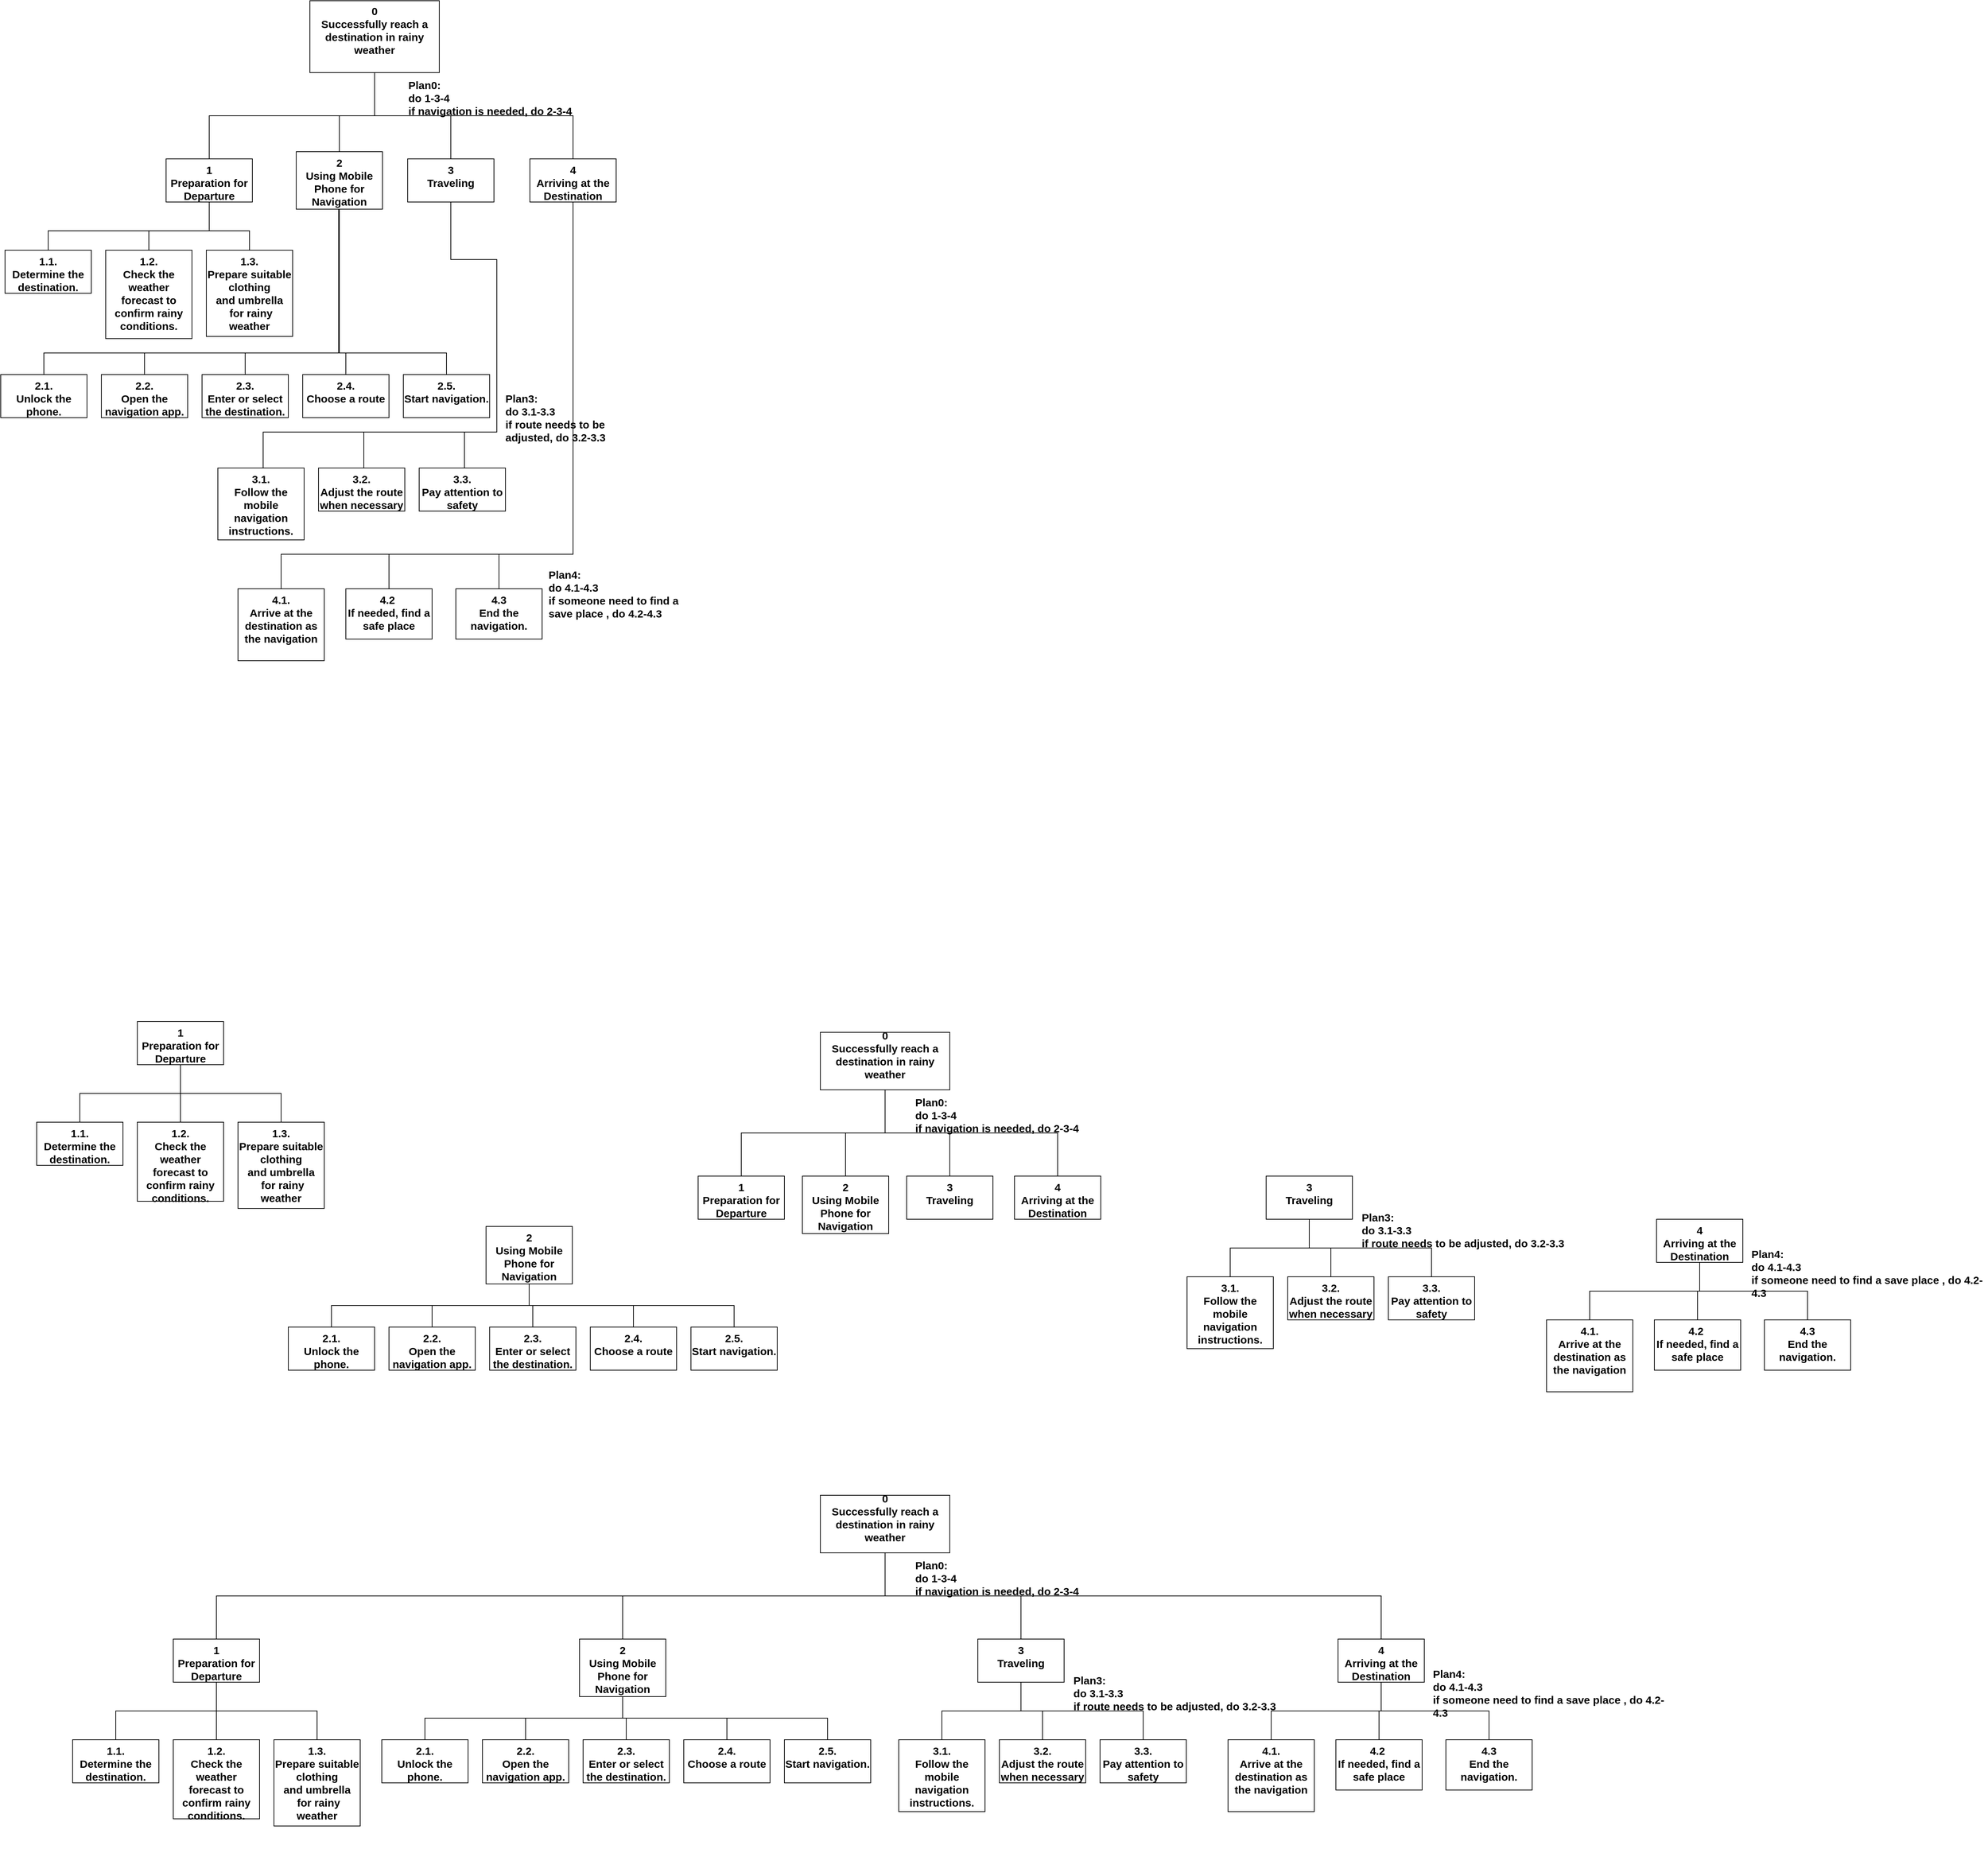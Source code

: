 <mxfile version="22.1.17" type="github">
  <diagram id="C5RBs43oDa-KdzZeNtuy" name="Page-1">
    <mxGraphModel dx="2455" dy="985" grid="1" gridSize="10" guides="1" tooltips="1" connect="1" arrows="1" fold="1" page="1" pageScale="1" pageWidth="827" pageHeight="1169" math="0" shadow="0">
      <root>
        <mxCell id="WIyWlLk6GJQsqaUBKTNV-0" />
        <mxCell id="WIyWlLk6GJQsqaUBKTNV-1" parent="WIyWlLk6GJQsqaUBKTNV-0" />
        <mxCell id="RfYJl-rMJnOgF-dAcOaY-6" value="" style="edgeStyle=orthogonalEdgeStyle;rounded=0;orthogonalLoop=1;jettySize=auto;html=1;exitX=0.5;exitY=1;exitDx=0;exitDy=0;fontStyle=1;fontSize=15;endArrow=none;endFill=0;" parent="WIyWlLk6GJQsqaUBKTNV-1" source="RfYJl-rMJnOgF-dAcOaY-0" target="RfYJl-rMJnOgF-dAcOaY-5" edge="1">
          <mxGeometry relative="1" as="geometry">
            <Array as="points">
              <mxPoint x="210" y="200" />
              <mxPoint x="-20" y="200" />
            </Array>
          </mxGeometry>
        </mxCell>
        <mxCell id="KLdAkyvUoTY3cFbSd5bO-1" style="edgeStyle=orthogonalEdgeStyle;rounded=0;orthogonalLoop=1;jettySize=auto;html=1;exitX=0.5;exitY=1;exitDx=0;exitDy=0;entryX=0.5;entryY=0;entryDx=0;entryDy=0;endArrow=none;endFill=0;fontSize=15;fontStyle=1" edge="1" parent="WIyWlLk6GJQsqaUBKTNV-1" source="RfYJl-rMJnOgF-dAcOaY-0" target="RfYJl-rMJnOgF-dAcOaY-9">
          <mxGeometry relative="1" as="geometry" />
        </mxCell>
        <mxCell id="RfYJl-rMJnOgF-dAcOaY-0" value="0&lt;br style=&quot;font-size: 15px;&quot;&gt;&lt;div style=&quot;font-size: 15px;&quot;&gt;Successfully reach a destination in rainy weather&lt;/div&gt;&lt;div style=&quot;font-size: 15px;&quot;&gt;&lt;br style=&quot;font-size: 15px;&quot;&gt;&lt;/div&gt;" style="rounded=0;whiteSpace=wrap;html=1;fontStyle=1;fontSize=15;" parent="WIyWlLk6GJQsqaUBKTNV-1" vertex="1">
          <mxGeometry x="120" y="40" width="180" height="100" as="geometry" />
        </mxCell>
        <mxCell id="KLdAkyvUoTY3cFbSd5bO-11" style="edgeStyle=orthogonalEdgeStyle;rounded=0;orthogonalLoop=1;jettySize=auto;html=1;entryX=0.5;entryY=0;entryDx=0;entryDy=0;endArrow=none;endFill=0;fontSize=15;fontStyle=1" edge="1" parent="WIyWlLk6GJQsqaUBKTNV-1" source="RfYJl-rMJnOgF-dAcOaY-5" target="RfYJl-rMJnOgF-dAcOaY-16">
          <mxGeometry relative="1" as="geometry">
            <Array as="points">
              <mxPoint x="-20" y="360" />
              <mxPoint x="-244" y="360" />
            </Array>
          </mxGeometry>
        </mxCell>
        <mxCell id="KLdAkyvUoTY3cFbSd5bO-12" style="edgeStyle=orthogonalEdgeStyle;rounded=0;orthogonalLoop=1;jettySize=auto;html=1;entryX=0.5;entryY=0;entryDx=0;entryDy=0;endArrow=none;endFill=0;fontSize=15;fontStyle=1" edge="1" parent="WIyWlLk6GJQsqaUBKTNV-1" source="RfYJl-rMJnOgF-dAcOaY-5" target="RfYJl-rMJnOgF-dAcOaY-15">
          <mxGeometry relative="1" as="geometry">
            <Array as="points">
              <mxPoint x="-20" y="360" />
              <mxPoint x="-104" y="360" />
            </Array>
          </mxGeometry>
        </mxCell>
        <mxCell id="KLdAkyvUoTY3cFbSd5bO-13" style="edgeStyle=orthogonalEdgeStyle;rounded=0;orthogonalLoop=1;jettySize=auto;html=1;entryX=0.5;entryY=0;entryDx=0;entryDy=0;endArrow=none;endFill=0;fontSize=15;fontStyle=1" edge="1" parent="WIyWlLk6GJQsqaUBKTNV-1" source="RfYJl-rMJnOgF-dAcOaY-5" target="RfYJl-rMJnOgF-dAcOaY-13">
          <mxGeometry relative="1" as="geometry">
            <Array as="points">
              <mxPoint x="-20" y="360" />
              <mxPoint x="36" y="360" />
            </Array>
          </mxGeometry>
        </mxCell>
        <mxCell id="RfYJl-rMJnOgF-dAcOaY-5" value="1&lt;br style=&quot;font-size: 15px;&quot;&gt;&lt;div style=&quot;font-size: 15px;&quot;&gt;Preparation for Departure&lt;/div&gt;&lt;div style=&quot;font-size: 15px;&quot;&gt;&lt;br style=&quot;font-size: 15px;&quot;&gt;&lt;/div&gt;" style="whiteSpace=wrap;html=1;rounded=0;horizontal=1;verticalAlign=top;fontStyle=1;fontSize=15;" parent="WIyWlLk6GJQsqaUBKTNV-1" vertex="1">
          <mxGeometry x="-80" y="260" width="120" height="60" as="geometry" />
        </mxCell>
        <mxCell id="KLdAkyvUoTY3cFbSd5bO-2" style="edgeStyle=orthogonalEdgeStyle;rounded=0;orthogonalLoop=1;jettySize=auto;html=1;entryX=0.5;entryY=0;entryDx=0;entryDy=0;endArrow=none;endFill=0;fontSize=15;fontStyle=1" edge="1" parent="WIyWlLk6GJQsqaUBKTNV-1" source="RfYJl-rMJnOgF-dAcOaY-7" target="RfYJl-rMJnOgF-dAcOaY-25">
          <mxGeometry relative="1" as="geometry">
            <Array as="points">
              <mxPoint x="160" y="530" />
              <mxPoint x="-250" y="530" />
            </Array>
          </mxGeometry>
        </mxCell>
        <mxCell id="KLdAkyvUoTY3cFbSd5bO-3" style="edgeStyle=orthogonalEdgeStyle;rounded=0;orthogonalLoop=1;jettySize=auto;html=1;entryX=0.5;entryY=0;entryDx=0;entryDy=0;endArrow=none;endFill=0;fontSize=15;fontStyle=1" edge="1" parent="WIyWlLk6GJQsqaUBKTNV-1" source="RfYJl-rMJnOgF-dAcOaY-7" target="RfYJl-rMJnOgF-dAcOaY-28">
          <mxGeometry relative="1" as="geometry">
            <Array as="points">
              <mxPoint x="161" y="530" />
              <mxPoint x="-110" y="530" />
            </Array>
          </mxGeometry>
        </mxCell>
        <mxCell id="KLdAkyvUoTY3cFbSd5bO-4" style="edgeStyle=orthogonalEdgeStyle;rounded=0;orthogonalLoop=1;jettySize=auto;html=1;entryX=0.5;entryY=0;entryDx=0;entryDy=0;endArrow=none;endFill=0;fontSize=15;fontStyle=1" edge="1" parent="WIyWlLk6GJQsqaUBKTNV-1" source="RfYJl-rMJnOgF-dAcOaY-7" target="RfYJl-rMJnOgF-dAcOaY-30">
          <mxGeometry relative="1" as="geometry">
            <Array as="points">
              <mxPoint x="161" y="445" />
              <mxPoint x="160" y="445" />
              <mxPoint x="160" y="530" />
              <mxPoint x="30" y="530" />
            </Array>
          </mxGeometry>
        </mxCell>
        <mxCell id="KLdAkyvUoTY3cFbSd5bO-5" style="edgeStyle=orthogonalEdgeStyle;rounded=0;orthogonalLoop=1;jettySize=auto;html=1;entryX=0.5;entryY=0;entryDx=0;entryDy=0;endArrow=none;endFill=0;fontSize=15;fontStyle=1" edge="1" parent="WIyWlLk6GJQsqaUBKTNV-1" source="RfYJl-rMJnOgF-dAcOaY-7" target="RfYJl-rMJnOgF-dAcOaY-31">
          <mxGeometry relative="1" as="geometry">
            <Array as="points">
              <mxPoint x="161" y="445" />
              <mxPoint x="160" y="445" />
              <mxPoint x="160" y="530" />
              <mxPoint x="170" y="530" />
            </Array>
          </mxGeometry>
        </mxCell>
        <mxCell id="KLdAkyvUoTY3cFbSd5bO-6" style="edgeStyle=orthogonalEdgeStyle;rounded=0;orthogonalLoop=1;jettySize=auto;html=1;entryX=0.5;entryY=0;entryDx=0;entryDy=0;endArrow=none;endFill=0;fontSize=15;fontStyle=1" edge="1" parent="WIyWlLk6GJQsqaUBKTNV-1" source="RfYJl-rMJnOgF-dAcOaY-7" target="RfYJl-rMJnOgF-dAcOaY-32">
          <mxGeometry relative="1" as="geometry">
            <Array as="points">
              <mxPoint x="161" y="530" />
              <mxPoint x="310" y="530" />
            </Array>
          </mxGeometry>
        </mxCell>
        <mxCell id="RfYJl-rMJnOgF-dAcOaY-7" value="2&lt;br style=&quot;font-size: 15px;&quot;&gt;&lt;div style=&quot;font-size: 15px;&quot;&gt;Using Mobile Phone for Navigation&lt;/div&gt;&lt;div style=&quot;font-size: 15px;&quot;&gt;&lt;br style=&quot;font-size: 15px;&quot;&gt;&lt;/div&gt;" style="whiteSpace=wrap;html=1;rounded=0;horizontal=1;verticalAlign=top;fontStyle=1;fontSize=15;" parent="WIyWlLk6GJQsqaUBKTNV-1" vertex="1">
          <mxGeometry x="101" y="250" width="120" height="80" as="geometry" />
        </mxCell>
        <mxCell id="KLdAkyvUoTY3cFbSd5bO-7" style="edgeStyle=orthogonalEdgeStyle;rounded=0;orthogonalLoop=1;jettySize=auto;html=1;endArrow=none;endFill=0;fontSize=15;fontStyle=1" edge="1" parent="WIyWlLk6GJQsqaUBKTNV-1" source="RfYJl-rMJnOgF-dAcOaY-8" target="RfYJl-rMJnOgF-dAcOaY-37">
          <mxGeometry relative="1" as="geometry">
            <Array as="points">
              <mxPoint x="316" y="400" />
              <mxPoint x="380" y="400" />
              <mxPoint x="380" y="640" />
              <mxPoint x="55" y="640" />
            </Array>
          </mxGeometry>
        </mxCell>
        <mxCell id="KLdAkyvUoTY3cFbSd5bO-8" style="edgeStyle=orthogonalEdgeStyle;rounded=0;orthogonalLoop=1;jettySize=auto;html=1;entryX=0.5;entryY=0;entryDx=0;entryDy=0;endArrow=none;endFill=0;fontSize=15;fontStyle=1" edge="1" parent="WIyWlLk6GJQsqaUBKTNV-1" source="RfYJl-rMJnOgF-dAcOaY-8" target="RfYJl-rMJnOgF-dAcOaY-39">
          <mxGeometry relative="1" as="geometry">
            <Array as="points">
              <mxPoint x="316" y="400" />
              <mxPoint x="380" y="400" />
              <mxPoint x="380" y="640" />
              <mxPoint x="195" y="640" />
            </Array>
          </mxGeometry>
        </mxCell>
        <mxCell id="KLdAkyvUoTY3cFbSd5bO-9" style="edgeStyle=orthogonalEdgeStyle;rounded=0;orthogonalLoop=1;jettySize=auto;html=1;entryX=0.5;entryY=0;entryDx=0;entryDy=0;endArrow=none;endFill=0;fontSize=15;fontStyle=1" edge="1" parent="WIyWlLk6GJQsqaUBKTNV-1" source="RfYJl-rMJnOgF-dAcOaY-8" target="RfYJl-rMJnOgF-dAcOaY-41">
          <mxGeometry relative="1" as="geometry">
            <Array as="points">
              <mxPoint x="316" y="400" />
              <mxPoint x="380" y="400" />
              <mxPoint x="380" y="640" />
              <mxPoint x="335" y="640" />
            </Array>
          </mxGeometry>
        </mxCell>
        <mxCell id="RfYJl-rMJnOgF-dAcOaY-8" value="3&lt;br style=&quot;font-size: 15px;&quot;&gt;Traveling&lt;br style=&quot;font-size: 15px;&quot;&gt;" style="whiteSpace=wrap;html=1;rounded=0;horizontal=1;verticalAlign=top;fontStyle=1;fontSize=15;" parent="WIyWlLk6GJQsqaUBKTNV-1" vertex="1">
          <mxGeometry x="256" y="260" width="120" height="60" as="geometry" />
        </mxCell>
        <mxCell id="RfYJl-rMJnOgF-dAcOaY-10" value="" style="edgeStyle=orthogonalEdgeStyle;rounded=0;orthogonalLoop=1;jettySize=auto;html=1;exitX=0.5;exitY=1;exitDx=0;exitDy=0;entryX=0.5;entryY=0;entryDx=0;entryDy=0;fontStyle=1;fontSize=15;endArrow=none;endFill=0;" parent="WIyWlLk6GJQsqaUBKTNV-1" source="RfYJl-rMJnOgF-dAcOaY-0" target="RfYJl-rMJnOgF-dAcOaY-7" edge="1">
          <mxGeometry relative="1" as="geometry">
            <mxPoint x="-60" y="120" as="sourcePoint" />
            <mxPoint x="-110" y="260" as="targetPoint" />
            <Array as="points">
              <mxPoint x="210" y="200" />
              <mxPoint x="161" y="200" />
            </Array>
          </mxGeometry>
        </mxCell>
        <mxCell id="RfYJl-rMJnOgF-dAcOaY-11" value="" style="edgeStyle=orthogonalEdgeStyle;rounded=0;orthogonalLoop=1;jettySize=auto;html=1;entryX=0.5;entryY=0;entryDx=0;entryDy=0;exitX=0.5;exitY=1;exitDx=0;exitDy=0;fontStyle=1;fontSize=15;endArrow=none;endFill=0;" parent="WIyWlLk6GJQsqaUBKTNV-1" source="RfYJl-rMJnOgF-dAcOaY-0" target="RfYJl-rMJnOgF-dAcOaY-8" edge="1">
          <mxGeometry relative="1" as="geometry">
            <mxPoint x="140" y="120" as="sourcePoint" />
            <mxPoint x="50" y="250" as="targetPoint" />
          </mxGeometry>
        </mxCell>
        <mxCell id="RfYJl-rMJnOgF-dAcOaY-12" value="" style="edgeStyle=orthogonalEdgeStyle;rounded=0;orthogonalLoop=1;jettySize=auto;html=1;exitX=0.5;exitY=1;exitDx=0;exitDy=0;fontStyle=1;fontSize=15;endArrow=none;endFill=0;" parent="WIyWlLk6GJQsqaUBKTNV-1" source="RfYJl-rMJnOgF-dAcOaY-0" target="RfYJl-rMJnOgF-dAcOaY-8" edge="1">
          <mxGeometry relative="1" as="geometry">
            <mxPoint x="290" y="120" as="sourcePoint" />
            <mxPoint x="200" y="250" as="targetPoint" />
          </mxGeometry>
        </mxCell>
        <mxCell id="RfYJl-rMJnOgF-dAcOaY-13" value="1.3. &lt;br style=&quot;font-size: 15px;&quot;&gt;Prepare suitable clothing and&amp;nbsp;umbrella&lt;br style=&quot;font-size: 15px;&quot;&gt;&amp;nbsp;for rainy weather" style="whiteSpace=wrap;html=1;verticalAlign=top;rounded=0;fontStyle=1;fontSize=15;" parent="WIyWlLk6GJQsqaUBKTNV-1" vertex="1">
          <mxGeometry x="-24" y="387" width="120" height="120" as="geometry" />
        </mxCell>
        <mxCell id="RfYJl-rMJnOgF-dAcOaY-15" value="1.2. &lt;br style=&quot;font-size: 15px;&quot;&gt;Check the weather forecast to confirm rainy conditions." style="whiteSpace=wrap;html=1;verticalAlign=top;rounded=0;fontStyle=1;fontSize=15;" parent="WIyWlLk6GJQsqaUBKTNV-1" vertex="1">
          <mxGeometry x="-164" y="387" width="120" height="123" as="geometry" />
        </mxCell>
        <mxCell id="RfYJl-rMJnOgF-dAcOaY-16" value="1.1. &lt;br style=&quot;font-size: 15px;&quot;&gt;Determine the destination." style="whiteSpace=wrap;html=1;verticalAlign=top;rounded=0;fontStyle=1;fontSize=15;" parent="WIyWlLk6GJQsqaUBKTNV-1" vertex="1">
          <mxGeometry x="-304" y="387" width="120" height="60" as="geometry" />
        </mxCell>
        <mxCell id="RfYJl-rMJnOgF-dAcOaY-25" value="2.1. &lt;br style=&quot;font-size: 15px;&quot;&gt;Unlock the phone.&lt;br style=&quot;font-size: 15px;&quot;&gt;&lt;br style=&quot;font-size: 15px;&quot;&gt;" style="whiteSpace=wrap;html=1;verticalAlign=top;rounded=0;fontStyle=1;fontSize=15;" parent="WIyWlLk6GJQsqaUBKTNV-1" vertex="1">
          <mxGeometry x="-310" y="560" width="120" height="60" as="geometry" />
        </mxCell>
        <mxCell id="RfYJl-rMJnOgF-dAcOaY-28" value="2.2. &lt;br style=&quot;font-size: 15px;&quot;&gt;Open the navigation app.&lt;br style=&quot;font-size: 15px;&quot;&gt;&lt;br style=&quot;font-size: 15px;&quot;&gt;" style="whiteSpace=wrap;html=1;verticalAlign=top;rounded=0;fontStyle=1;fontSize=15;" parent="WIyWlLk6GJQsqaUBKTNV-1" vertex="1">
          <mxGeometry x="-170" y="560" width="120" height="60" as="geometry" />
        </mxCell>
        <mxCell id="RfYJl-rMJnOgF-dAcOaY-30" value="2.3. &lt;br style=&quot;font-size: 15px;&quot;&gt;Enter or select the destination.&lt;br style=&quot;font-size: 15px;&quot;&gt;&lt;br style=&quot;font-size: 15px;&quot;&gt;" style="whiteSpace=wrap;html=1;verticalAlign=top;rounded=0;fontStyle=1;fontSize=15;" parent="WIyWlLk6GJQsqaUBKTNV-1" vertex="1">
          <mxGeometry x="-30" y="560" width="120" height="60" as="geometry" />
        </mxCell>
        <mxCell id="RfYJl-rMJnOgF-dAcOaY-31" value="2.4. &lt;br style=&quot;font-size: 15px;&quot;&gt;Choose a route" style="whiteSpace=wrap;html=1;verticalAlign=top;rounded=0;fontStyle=1;fontSize=15;" parent="WIyWlLk6GJQsqaUBKTNV-1" vertex="1">
          <mxGeometry x="110" y="560" width="120" height="60" as="geometry" />
        </mxCell>
        <mxCell id="RfYJl-rMJnOgF-dAcOaY-32" value="2.5. &lt;br style=&quot;font-size: 15px;&quot;&gt;Start navigation.&lt;br style=&quot;font-size: 15px;&quot;&gt;&lt;br style=&quot;font-size: 15px;&quot;&gt;" style="whiteSpace=wrap;html=1;verticalAlign=top;rounded=0;fontStyle=1;fontSize=15;" parent="WIyWlLk6GJQsqaUBKTNV-1" vertex="1">
          <mxGeometry x="250" y="560" width="120" height="60" as="geometry" />
        </mxCell>
        <mxCell id="RfYJl-rMJnOgF-dAcOaY-37" value="3.1. &lt;br style=&quot;font-size: 15px;&quot;&gt;Follow the mobile navigation instructions.&lt;br style=&quot;font-size: 15px;&quot;&gt;&lt;br style=&quot;font-size: 15px;&quot;&gt;" style="whiteSpace=wrap;html=1;verticalAlign=top;rounded=0;fontStyle=1;fontSize=15;" parent="WIyWlLk6GJQsqaUBKTNV-1" vertex="1">
          <mxGeometry x="-8" y="690" width="120" height="100" as="geometry" />
        </mxCell>
        <mxCell id="RfYJl-rMJnOgF-dAcOaY-39" value="3.2. &lt;br style=&quot;font-size: 15px;&quot;&gt;Adjust the route when necessary" style="whiteSpace=wrap;html=1;verticalAlign=top;rounded=0;fontStyle=1;fontSize=15;" parent="WIyWlLk6GJQsqaUBKTNV-1" vertex="1">
          <mxGeometry x="132" y="690" width="120" height="60" as="geometry" />
        </mxCell>
        <mxCell id="RfYJl-rMJnOgF-dAcOaY-41" value="3.3. &lt;br style=&quot;font-size: 15px;&quot;&gt;Pay attention to safety" style="whiteSpace=wrap;html=1;verticalAlign=top;rounded=0;fontStyle=1;fontSize=15;" parent="WIyWlLk6GJQsqaUBKTNV-1" vertex="1">
          <mxGeometry x="272" y="690" width="120" height="60" as="geometry" />
        </mxCell>
        <mxCell id="RfYJl-rMJnOgF-dAcOaY-44" value="4.1. &lt;br style=&quot;font-size: 15px;&quot;&gt;Arrive at the destination as the navigation" style="whiteSpace=wrap;html=1;verticalAlign=top;rounded=0;fontStyle=1;fontSize=15;" parent="WIyWlLk6GJQsqaUBKTNV-1" vertex="1">
          <mxGeometry x="20" y="858" width="120" height="100" as="geometry" />
        </mxCell>
        <mxCell id="RfYJl-rMJnOgF-dAcOaY-49" value="&lt;div style=&quot;font-size: 15px;&quot;&gt;4.2&amp;nbsp;&lt;/div&gt;&lt;div style=&quot;font-size: 15px;&quot;&gt;If needed, find a safe place&lt;/div&gt;&lt;div style=&quot;font-size: 15px;&quot;&gt;&lt;br style=&quot;font-size: 15px;&quot;&gt;&lt;/div&gt;&lt;div style=&quot;font-size: 15px;&quot;&gt;&lt;br style=&quot;font-size: 15px;&quot;&gt;&lt;/div&gt;&lt;div style=&quot;font-size: 15px;&quot;&gt;&lt;br style=&quot;font-size: 15px;&quot;&gt;&lt;/div&gt;&lt;div style=&quot;font-size: 15px;&quot;&gt;&lt;br style=&quot;font-size: 15px;&quot;&gt;&lt;/div&gt;&lt;div style=&quot;font-size: 15px;&quot;&gt;&lt;br style=&quot;font-size: 15px;&quot;&gt;&lt;/div&gt;" style="whiteSpace=wrap;html=1;verticalAlign=top;rounded=0;fontStyle=1;fontSize=15;" parent="WIyWlLk6GJQsqaUBKTNV-1" vertex="1">
          <mxGeometry x="170" y="858" width="120" height="70" as="geometry" />
        </mxCell>
        <mxCell id="jGpVAOyJF6jb3Lt41kSN-0" value="Plan0:&amp;nbsp;&lt;br style=&quot;font-size: 15px;&quot;&gt;do 1-3-4&lt;br style=&quot;font-size: 15px;&quot;&gt;if navigation is needed, do 2-3-4" style="text;html=1;strokeColor=none;fillColor=none;align=left;verticalAlign=middle;whiteSpace=wrap;rounded=0;fontStyle=1;fontSize=15;" parent="WIyWlLk6GJQsqaUBKTNV-1" vertex="1">
          <mxGeometry x="255" y="140" width="330" height="70" as="geometry" />
        </mxCell>
        <mxCell id="jGpVAOyJF6jb3Lt41kSN-2" value="4.3&lt;br style=&quot;font-size: 15px;&quot;&gt;End the navigation.&lt;br style=&quot;font-size: 15px;&quot;&gt;" style="whiteSpace=wrap;html=1;verticalAlign=top;rounded=0;fontStyle=1;fontSize=15;" parent="WIyWlLk6GJQsqaUBKTNV-1" vertex="1">
          <mxGeometry x="323" y="858" width="120" height="70" as="geometry" />
        </mxCell>
        <mxCell id="jGpVAOyJF6jb3Lt41kSN-4" value="Plan4:&amp;nbsp;&lt;br style=&quot;font-size: 15px;&quot;&gt;do 4.1-4.3&lt;br style=&quot;font-size: 15px;&quot;&gt;if someone need to find a save place , do 4.2-4.3" style="text;html=1;strokeColor=none;fillColor=none;align=left;verticalAlign=middle;whiteSpace=wrap;rounded=0;fontStyle=1;fontSize=15;" parent="WIyWlLk6GJQsqaUBKTNV-1" vertex="1">
          <mxGeometry x="450" y="830" width="200" height="70" as="geometry" />
        </mxCell>
        <mxCell id="YIIMPQbMX88gqnepNJIy-10" value="" style="edgeStyle=orthogonalEdgeStyle;rounded=0;orthogonalLoop=1;jettySize=auto;html=1;exitX=0.5;exitY=1;exitDx=0;exitDy=0;fontStyle=1;fontSize=15;endArrow=none;endFill=0;" parent="WIyWlLk6GJQsqaUBKTNV-1" source="YIIMPQbMX88gqnepNJIy-11" target="YIIMPQbMX88gqnepNJIy-12" edge="1">
          <mxGeometry relative="1" as="geometry" />
        </mxCell>
        <mxCell id="YIIMPQbMX88gqnepNJIy-11" value="0&lt;br style=&quot;font-size: 15px;&quot;&gt;&lt;div style=&quot;font-size: 15px;&quot;&gt;Successfully reach a destination in rainy weather&lt;/div&gt;&lt;div style=&quot;font-size: 15px;&quot;&gt;&lt;br style=&quot;font-size: 15px;&quot;&gt;&lt;/div&gt;" style="rounded=0;whiteSpace=wrap;html=1;fontStyle=1;fontSize=15;" parent="WIyWlLk6GJQsqaUBKTNV-1" vertex="1">
          <mxGeometry x="830" y="1475" width="180" height="80" as="geometry" />
        </mxCell>
        <mxCell id="YIIMPQbMX88gqnepNJIy-12" value="1&lt;br style=&quot;font-size: 15px;&quot;&gt;&lt;div style=&quot;font-size: 15px;&quot;&gt;Preparation for Departure&lt;/div&gt;&lt;div style=&quot;font-size: 15px;&quot;&gt;&lt;br style=&quot;font-size: 15px;&quot;&gt;&lt;/div&gt;" style="whiteSpace=wrap;html=1;rounded=0;horizontal=1;verticalAlign=top;fontStyle=1;fontSize=15;" parent="WIyWlLk6GJQsqaUBKTNV-1" vertex="1">
          <mxGeometry x="660" y="1675" width="120" height="60" as="geometry" />
        </mxCell>
        <mxCell id="YIIMPQbMX88gqnepNJIy-13" value="2&lt;br style=&quot;font-size: 15px;&quot;&gt;&lt;div style=&quot;font-size: 15px;&quot;&gt;Using Mobile Phone for Navigation&lt;/div&gt;&lt;div style=&quot;font-size: 15px;&quot;&gt;&lt;br style=&quot;font-size: 15px;&quot;&gt;&lt;/div&gt;" style="whiteSpace=wrap;html=1;rounded=0;horizontal=1;verticalAlign=top;fontStyle=1;fontSize=15;" parent="WIyWlLk6GJQsqaUBKTNV-1" vertex="1">
          <mxGeometry x="805" y="1675" width="120" height="80" as="geometry" />
        </mxCell>
        <mxCell id="YIIMPQbMX88gqnepNJIy-14" value="3&lt;br style=&quot;font-size: 15px;&quot;&gt;Traveling&lt;br style=&quot;font-size: 15px;&quot;&gt;" style="whiteSpace=wrap;html=1;rounded=0;horizontal=1;verticalAlign=top;fontStyle=1;fontSize=15;" parent="WIyWlLk6GJQsqaUBKTNV-1" vertex="1">
          <mxGeometry x="950" y="1675" width="120" height="60" as="geometry" />
        </mxCell>
        <mxCell id="YIIMPQbMX88gqnepNJIy-15" value="4&lt;br style=&quot;font-size: 15px;&quot;&gt;&lt;div style=&quot;font-size: 15px;&quot;&gt;Arriving at the Destination&lt;/div&gt;&lt;div style=&quot;font-size: 15px;&quot;&gt;&lt;br style=&quot;font-size: 15px;&quot;&gt;&lt;/div&gt;" style="whiteSpace=wrap;html=1;rounded=0;horizontal=1;verticalAlign=top;fontStyle=1;fontSize=15;" parent="WIyWlLk6GJQsqaUBKTNV-1" vertex="1">
          <mxGeometry x="1100" y="1675" width="120" height="60" as="geometry" />
        </mxCell>
        <mxCell id="YIIMPQbMX88gqnepNJIy-16" value="" style="edgeStyle=orthogonalEdgeStyle;rounded=0;orthogonalLoop=1;jettySize=auto;html=1;exitX=0.5;exitY=1;exitDx=0;exitDy=0;entryX=0.5;entryY=0;entryDx=0;entryDy=0;fontStyle=1;fontSize=15;endArrow=none;endFill=0;" parent="WIyWlLk6GJQsqaUBKTNV-1" source="YIIMPQbMX88gqnepNJIy-11" target="YIIMPQbMX88gqnepNJIy-13" edge="1">
          <mxGeometry relative="1" as="geometry">
            <mxPoint x="370" y="1545" as="sourcePoint" />
            <mxPoint x="320" y="1685" as="targetPoint" />
          </mxGeometry>
        </mxCell>
        <mxCell id="YIIMPQbMX88gqnepNJIy-17" value="" style="edgeStyle=orthogonalEdgeStyle;rounded=0;orthogonalLoop=1;jettySize=auto;html=1;entryX=0.5;entryY=0;entryDx=0;entryDy=0;exitX=0.5;exitY=1;exitDx=0;exitDy=0;fontStyle=1;fontSize=15;endArrow=none;endFill=0;" parent="WIyWlLk6GJQsqaUBKTNV-1" source="YIIMPQbMX88gqnepNJIy-11" target="YIIMPQbMX88gqnepNJIy-14" edge="1">
          <mxGeometry relative="1" as="geometry">
            <mxPoint x="570" y="1545" as="sourcePoint" />
            <mxPoint x="480" y="1675" as="targetPoint" />
          </mxGeometry>
        </mxCell>
        <mxCell id="YIIMPQbMX88gqnepNJIy-18" value="" style="edgeStyle=orthogonalEdgeStyle;rounded=0;orthogonalLoop=1;jettySize=auto;html=1;entryX=0.5;entryY=0;entryDx=0;entryDy=0;exitX=0.5;exitY=1;exitDx=0;exitDy=0;fontStyle=1;fontSize=15;endArrow=none;endFill=0;" parent="WIyWlLk6GJQsqaUBKTNV-1" source="YIIMPQbMX88gqnepNJIy-11" target="YIIMPQbMX88gqnepNJIy-15" edge="1">
          <mxGeometry relative="1" as="geometry">
            <mxPoint x="720" y="1545" as="sourcePoint" />
            <mxPoint x="630" y="1675" as="targetPoint" />
          </mxGeometry>
        </mxCell>
        <mxCell id="YIIMPQbMX88gqnepNJIy-19" value="Plan0:&amp;nbsp;&lt;br style=&quot;font-size: 15px;&quot;&gt;do 1-3-4&lt;br style=&quot;font-size: 15px;&quot;&gt;if navigation is needed, do 2-3-4" style="text;html=1;strokeColor=none;fillColor=none;align=left;verticalAlign=middle;whiteSpace=wrap;rounded=0;fontStyle=1;fontSize=15;" parent="WIyWlLk6GJQsqaUBKTNV-1" vertex="1">
          <mxGeometry x="960" y="1555" width="330" height="70" as="geometry" />
        </mxCell>
        <mxCell id="YIIMPQbMX88gqnepNJIy-20" value="" style="edgeStyle=orthogonalEdgeStyle;rounded=0;orthogonalLoop=1;jettySize=auto;html=1;exitX=0.5;exitY=1;exitDx=0;exitDy=0;fontStyle=1;fontSize=15;endArrow=none;endFill=0;" parent="WIyWlLk6GJQsqaUBKTNV-1" source="YIIMPQbMX88gqnepNJIy-23" target="YIIMPQbMX88gqnepNJIy-24" edge="1">
          <mxGeometry relative="1" as="geometry" />
        </mxCell>
        <mxCell id="YIIMPQbMX88gqnepNJIy-21" style="edgeStyle=orthogonalEdgeStyle;rounded=0;orthogonalLoop=1;jettySize=auto;html=1;entryX=0.5;entryY=0;entryDx=0;entryDy=0;exitX=0.5;exitY=1;exitDx=0;exitDy=0;fontStyle=1;fontSize=15;endArrow=none;endFill=0;" parent="WIyWlLk6GJQsqaUBKTNV-1" source="YIIMPQbMX88gqnepNJIy-23" target="YIIMPQbMX88gqnepNJIy-26" edge="1">
          <mxGeometry relative="1" as="geometry" />
        </mxCell>
        <mxCell id="YIIMPQbMX88gqnepNJIy-22" style="edgeStyle=orthogonalEdgeStyle;rounded=0;orthogonalLoop=1;jettySize=auto;html=1;entryX=0.5;entryY=0;entryDx=0;entryDy=0;fontStyle=1;fontSize=15;endArrow=none;endFill=0;" parent="WIyWlLk6GJQsqaUBKTNV-1" source="YIIMPQbMX88gqnepNJIy-23" target="YIIMPQbMX88gqnepNJIy-25" edge="1">
          <mxGeometry relative="1" as="geometry" />
        </mxCell>
        <mxCell id="YIIMPQbMX88gqnepNJIy-23" value="1&lt;br style=&quot;font-size: 15px;&quot;&gt;&lt;div style=&quot;font-size: 15px;&quot;&gt;Preparation for Departure&lt;/div&gt;&lt;div style=&quot;font-size: 15px;&quot;&gt;&lt;br style=&quot;font-size: 15px;&quot;&gt;&lt;/div&gt;" style="whiteSpace=wrap;html=1;rounded=0;horizontal=1;verticalAlign=top;fontStyle=1;fontSize=15;" parent="WIyWlLk6GJQsqaUBKTNV-1" vertex="1">
          <mxGeometry x="-120" y="1460" width="120" height="60" as="geometry" />
        </mxCell>
        <mxCell id="YIIMPQbMX88gqnepNJIy-24" value="1.3. &lt;br style=&quot;font-size: 15px;&quot;&gt;Prepare suitable clothing and&amp;nbsp;umbrella&lt;br style=&quot;font-size: 15px;&quot;&gt;&amp;nbsp;for rainy weather" style="whiteSpace=wrap;html=1;verticalAlign=top;rounded=0;fontStyle=1;fontSize=15;" parent="WIyWlLk6GJQsqaUBKTNV-1" vertex="1">
          <mxGeometry x="20" y="1600" width="120" height="120" as="geometry" />
        </mxCell>
        <mxCell id="YIIMPQbMX88gqnepNJIy-25" value="1.2. &lt;br style=&quot;font-size: 15px;&quot;&gt;Check the weather forecast to confirm rainy conditions." style="whiteSpace=wrap;html=1;verticalAlign=top;rounded=0;fontStyle=1;fontSize=15;" parent="WIyWlLk6GJQsqaUBKTNV-1" vertex="1">
          <mxGeometry x="-120" y="1600" width="120" height="110" as="geometry" />
        </mxCell>
        <mxCell id="YIIMPQbMX88gqnepNJIy-26" value="1.1. &lt;br style=&quot;font-size: 15px;&quot;&gt;Determine the destination." style="whiteSpace=wrap;html=1;verticalAlign=top;rounded=0;fontStyle=1;fontSize=15;" parent="WIyWlLk6GJQsqaUBKTNV-1" vertex="1">
          <mxGeometry x="-260" y="1600" width="120" height="60" as="geometry" />
        </mxCell>
        <mxCell id="YIIMPQbMX88gqnepNJIy-27" value="" style="edgeStyle=orthogonalEdgeStyle;rounded=0;orthogonalLoop=1;jettySize=auto;html=1;exitX=0.5;exitY=1;exitDx=0;exitDy=0;fontStyle=1;fontSize=15;endArrow=none;endFill=0;" parent="WIyWlLk6GJQsqaUBKTNV-1" source="YIIMPQbMX88gqnepNJIy-32" target="YIIMPQbMX88gqnepNJIy-33" edge="1">
          <mxGeometry relative="1" as="geometry" />
        </mxCell>
        <mxCell id="YIIMPQbMX88gqnepNJIy-28" style="edgeStyle=orthogonalEdgeStyle;rounded=0;orthogonalLoop=1;jettySize=auto;html=1;exitX=0.5;exitY=1;exitDx=0;exitDy=0;fontStyle=1;fontSize=15;endArrow=none;endFill=0;" parent="WIyWlLk6GJQsqaUBKTNV-1" source="YIIMPQbMX88gqnepNJIy-32" target="YIIMPQbMX88gqnepNJIy-34" edge="1">
          <mxGeometry relative="1" as="geometry" />
        </mxCell>
        <mxCell id="YIIMPQbMX88gqnepNJIy-29" style="edgeStyle=orthogonalEdgeStyle;rounded=0;orthogonalLoop=1;jettySize=auto;html=1;entryX=0.5;entryY=0;entryDx=0;entryDy=0;fontStyle=1;fontSize=15;endArrow=none;endFill=0;" parent="WIyWlLk6GJQsqaUBKTNV-1" source="YIIMPQbMX88gqnepNJIy-32" target="YIIMPQbMX88gqnepNJIy-35" edge="1">
          <mxGeometry relative="1" as="geometry" />
        </mxCell>
        <mxCell id="YIIMPQbMX88gqnepNJIy-30" style="edgeStyle=orthogonalEdgeStyle;rounded=0;orthogonalLoop=1;jettySize=auto;html=1;entryX=0.5;entryY=0;entryDx=0;entryDy=0;exitX=0.5;exitY=1;exitDx=0;exitDy=0;fontStyle=1;fontSize=15;endArrow=none;endFill=0;" parent="WIyWlLk6GJQsqaUBKTNV-1" source="YIIMPQbMX88gqnepNJIy-32" target="YIIMPQbMX88gqnepNJIy-36" edge="1">
          <mxGeometry relative="1" as="geometry" />
        </mxCell>
        <mxCell id="YIIMPQbMX88gqnepNJIy-31" style="edgeStyle=orthogonalEdgeStyle;rounded=0;orthogonalLoop=1;jettySize=auto;html=1;entryX=0.5;entryY=0;entryDx=0;entryDy=0;exitX=0.5;exitY=1;exitDx=0;exitDy=0;fontStyle=1;fontSize=15;endArrow=none;endFill=0;" parent="WIyWlLk6GJQsqaUBKTNV-1" source="YIIMPQbMX88gqnepNJIy-32" target="YIIMPQbMX88gqnepNJIy-37" edge="1">
          <mxGeometry relative="1" as="geometry" />
        </mxCell>
        <mxCell id="YIIMPQbMX88gqnepNJIy-32" value="2&lt;br style=&quot;font-size: 15px;&quot;&gt;&lt;div style=&quot;font-size: 15px;&quot;&gt;Using Mobile Phone for Navigation&lt;/div&gt;&lt;div style=&quot;font-size: 15px;&quot;&gt;&lt;br style=&quot;font-size: 15px;&quot;&gt;&lt;/div&gt;" style="whiteSpace=wrap;html=1;rounded=0;horizontal=1;verticalAlign=top;fontStyle=1;fontSize=15;" parent="WIyWlLk6GJQsqaUBKTNV-1" vertex="1">
          <mxGeometry x="365" y="1745" width="120" height="80" as="geometry" />
        </mxCell>
        <mxCell id="YIIMPQbMX88gqnepNJIy-33" value="2.1. &lt;br style=&quot;font-size: 15px;&quot;&gt;Unlock the phone.&lt;br style=&quot;font-size: 15px;&quot;&gt;&lt;br style=&quot;font-size: 15px;&quot;&gt;" style="whiteSpace=wrap;html=1;verticalAlign=top;rounded=0;fontStyle=1;fontSize=15;" parent="WIyWlLk6GJQsqaUBKTNV-1" vertex="1">
          <mxGeometry x="90" y="1885" width="120" height="60" as="geometry" />
        </mxCell>
        <mxCell id="YIIMPQbMX88gqnepNJIy-34" value="2.2. &lt;br style=&quot;font-size: 15px;&quot;&gt;Open the navigation app.&lt;br style=&quot;font-size: 15px;&quot;&gt;&lt;br style=&quot;font-size: 15px;&quot;&gt;" style="whiteSpace=wrap;html=1;verticalAlign=top;rounded=0;fontStyle=1;fontSize=15;" parent="WIyWlLk6GJQsqaUBKTNV-1" vertex="1">
          <mxGeometry x="230" y="1885" width="120" height="60" as="geometry" />
        </mxCell>
        <mxCell id="YIIMPQbMX88gqnepNJIy-35" value="2.3. &lt;br style=&quot;font-size: 15px;&quot;&gt;Enter or select the destination.&lt;br style=&quot;font-size: 15px;&quot;&gt;&lt;br style=&quot;font-size: 15px;&quot;&gt;" style="whiteSpace=wrap;html=1;verticalAlign=top;rounded=0;fontStyle=1;fontSize=15;" parent="WIyWlLk6GJQsqaUBKTNV-1" vertex="1">
          <mxGeometry x="370" y="1885" width="120" height="60" as="geometry" />
        </mxCell>
        <mxCell id="YIIMPQbMX88gqnepNJIy-36" value="2.4. &lt;br style=&quot;font-size: 15px;&quot;&gt;Choose a route" style="whiteSpace=wrap;html=1;verticalAlign=top;rounded=0;fontStyle=1;fontSize=15;" parent="WIyWlLk6GJQsqaUBKTNV-1" vertex="1">
          <mxGeometry x="510" y="1885" width="120" height="60" as="geometry" />
        </mxCell>
        <mxCell id="YIIMPQbMX88gqnepNJIy-37" value="2.5. &lt;br style=&quot;font-size: 15px;&quot;&gt;Start navigation.&lt;br style=&quot;font-size: 15px;&quot;&gt;&lt;br style=&quot;font-size: 15px;&quot;&gt;" style="whiteSpace=wrap;html=1;verticalAlign=top;rounded=0;fontStyle=1;fontSize=15;" parent="WIyWlLk6GJQsqaUBKTNV-1" vertex="1">
          <mxGeometry x="650" y="1885" width="120" height="60" as="geometry" />
        </mxCell>
        <mxCell id="YIIMPQbMX88gqnepNJIy-45" value="" style="edgeStyle=orthogonalEdgeStyle;rounded=0;orthogonalLoop=1;jettySize=auto;html=1;fontStyle=1;fontSize=15;endArrow=none;endFill=0;" parent="WIyWlLk6GJQsqaUBKTNV-1" source="YIIMPQbMX88gqnepNJIy-48" target="YIIMPQbMX88gqnepNJIy-49" edge="1">
          <mxGeometry relative="1" as="geometry" />
        </mxCell>
        <mxCell id="YIIMPQbMX88gqnepNJIy-46" value="" style="edgeStyle=orthogonalEdgeStyle;rounded=0;orthogonalLoop=1;jettySize=auto;html=1;fontStyle=1;fontSize=15;endArrow=none;endFill=0;" parent="WIyWlLk6GJQsqaUBKTNV-1" source="YIIMPQbMX88gqnepNJIy-48" target="YIIMPQbMX88gqnepNJIy-50" edge="1">
          <mxGeometry relative="1" as="geometry" />
        </mxCell>
        <mxCell id="YIIMPQbMX88gqnepNJIy-47" style="edgeStyle=orthogonalEdgeStyle;rounded=0;orthogonalLoop=1;jettySize=auto;html=1;entryX=0.5;entryY=0;entryDx=0;entryDy=0;exitX=0.5;exitY=1;exitDx=0;exitDy=0;fontStyle=1;fontSize=15;endArrow=none;endFill=0;" parent="WIyWlLk6GJQsqaUBKTNV-1" source="YIIMPQbMX88gqnepNJIy-48" target="YIIMPQbMX88gqnepNJIy-51" edge="1">
          <mxGeometry relative="1" as="geometry" />
        </mxCell>
        <mxCell id="YIIMPQbMX88gqnepNJIy-48" value="3&lt;br style=&quot;font-size: 15px;&quot;&gt;Traveling&lt;br style=&quot;font-size: 15px;&quot;&gt;" style="whiteSpace=wrap;html=1;rounded=0;horizontal=1;verticalAlign=top;fontStyle=1;fontSize=15;" parent="WIyWlLk6GJQsqaUBKTNV-1" vertex="1">
          <mxGeometry x="1450" y="1675" width="120" height="60" as="geometry" />
        </mxCell>
        <mxCell id="YIIMPQbMX88gqnepNJIy-49" value="3.1. &lt;br style=&quot;font-size: 15px;&quot;&gt;Follow the mobile navigation instructions.&lt;br style=&quot;font-size: 15px;&quot;&gt;&lt;br style=&quot;font-size: 15px;&quot;&gt;" style="whiteSpace=wrap;html=1;verticalAlign=top;rounded=0;fontStyle=1;fontSize=15;" parent="WIyWlLk6GJQsqaUBKTNV-1" vertex="1">
          <mxGeometry x="1340" y="1815" width="120" height="100" as="geometry" />
        </mxCell>
        <mxCell id="YIIMPQbMX88gqnepNJIy-50" value="3.2. &lt;br style=&quot;font-size: 15px;&quot;&gt;Adjust the route when necessary" style="whiteSpace=wrap;html=1;verticalAlign=top;rounded=0;fontStyle=1;fontSize=15;" parent="WIyWlLk6GJQsqaUBKTNV-1" vertex="1">
          <mxGeometry x="1480" y="1815" width="120" height="60" as="geometry" />
        </mxCell>
        <mxCell id="YIIMPQbMX88gqnepNJIy-51" value="3.3. &lt;br style=&quot;font-size: 15px;&quot;&gt;Pay attention to safety" style="whiteSpace=wrap;html=1;verticalAlign=top;rounded=0;fontStyle=1;fontSize=15;" parent="WIyWlLk6GJQsqaUBKTNV-1" vertex="1">
          <mxGeometry x="1620" y="1815" width="120" height="60" as="geometry" />
        </mxCell>
        <mxCell id="YIIMPQbMX88gqnepNJIy-52" value="Plan3:&amp;nbsp;&lt;br style=&quot;font-size: 15px;&quot;&gt;do 3.1-3.3&lt;br style=&quot;font-size: 15px;&quot;&gt;if route needs to be adjusted, do 3.2-3.3" style="text;html=1;strokeColor=none;fillColor=none;align=left;verticalAlign=middle;whiteSpace=wrap;rounded=0;fontStyle=1;fontSize=15;" parent="WIyWlLk6GJQsqaUBKTNV-1" vertex="1">
          <mxGeometry x="1581" y="1715" width="330" height="70" as="geometry" />
        </mxCell>
        <mxCell id="YIIMPQbMX88gqnepNJIy-53" value="" style="edgeStyle=orthogonalEdgeStyle;rounded=0;orthogonalLoop=1;jettySize=auto;html=1;exitX=0.5;exitY=1;exitDx=0;exitDy=0;fontStyle=1;fontSize=15;endArrow=none;endFill=0;" parent="WIyWlLk6GJQsqaUBKTNV-1" source="YIIMPQbMX88gqnepNJIy-56" target="YIIMPQbMX88gqnepNJIy-57" edge="1">
          <mxGeometry relative="1" as="geometry" />
        </mxCell>
        <mxCell id="YIIMPQbMX88gqnepNJIy-54" style="edgeStyle=orthogonalEdgeStyle;rounded=0;orthogonalLoop=1;jettySize=auto;html=1;entryX=0.5;entryY=0;entryDx=0;entryDy=0;exitX=0.5;exitY=1;exitDx=0;exitDy=0;fontStyle=1;fontSize=15;endArrow=none;endFill=0;" parent="WIyWlLk6GJQsqaUBKTNV-1" source="YIIMPQbMX88gqnepNJIy-56" target="YIIMPQbMX88gqnepNJIy-58" edge="1">
          <mxGeometry relative="1" as="geometry">
            <mxPoint x="2050" y="1875" as="targetPoint" />
          </mxGeometry>
        </mxCell>
        <mxCell id="YIIMPQbMX88gqnepNJIy-55" style="edgeStyle=orthogonalEdgeStyle;rounded=0;orthogonalLoop=1;jettySize=auto;html=1;entryX=0.5;entryY=0;entryDx=0;entryDy=0;exitX=0.5;exitY=1;exitDx=0;exitDy=0;fontStyle=1;fontSize=15;endArrow=none;endFill=0;" parent="WIyWlLk6GJQsqaUBKTNV-1" source="YIIMPQbMX88gqnepNJIy-56" target="YIIMPQbMX88gqnepNJIy-59" edge="1">
          <mxGeometry relative="1" as="geometry" />
        </mxCell>
        <mxCell id="YIIMPQbMX88gqnepNJIy-56" value="4&lt;br style=&quot;font-size: 15px;&quot;&gt;&lt;div style=&quot;font-size: 15px;&quot;&gt;Arriving at the Destination&lt;/div&gt;&lt;div style=&quot;font-size: 15px;&quot;&gt;&lt;br style=&quot;font-size: 15px;&quot;&gt;&lt;/div&gt;" style="whiteSpace=wrap;html=1;rounded=0;horizontal=1;verticalAlign=top;fontStyle=1;fontSize=15;" parent="WIyWlLk6GJQsqaUBKTNV-1" vertex="1">
          <mxGeometry x="1993" y="1735" width="120" height="60" as="geometry" />
        </mxCell>
        <mxCell id="YIIMPQbMX88gqnepNJIy-57" value="4.1. &lt;br style=&quot;font-size: 15px;&quot;&gt;Arrive at the destination as the navigation" style="whiteSpace=wrap;html=1;verticalAlign=top;rounded=0;fontStyle=1;fontSize=15;" parent="WIyWlLk6GJQsqaUBKTNV-1" vertex="1">
          <mxGeometry x="1840" y="1875" width="120" height="100" as="geometry" />
        </mxCell>
        <mxCell id="YIIMPQbMX88gqnepNJIy-58" value="&lt;div style=&quot;font-size: 15px;&quot;&gt;4.2&amp;nbsp;&lt;/div&gt;&lt;div style=&quot;font-size: 15px;&quot;&gt;If needed, find a safe place&lt;/div&gt;&lt;div style=&quot;font-size: 15px;&quot;&gt;&lt;br style=&quot;font-size: 15px;&quot;&gt;&lt;/div&gt;&lt;div style=&quot;font-size: 15px;&quot;&gt;&lt;br style=&quot;font-size: 15px;&quot;&gt;&lt;/div&gt;&lt;div style=&quot;font-size: 15px;&quot;&gt;&lt;br style=&quot;font-size: 15px;&quot;&gt;&lt;/div&gt;&lt;div style=&quot;font-size: 15px;&quot;&gt;&lt;br style=&quot;font-size: 15px;&quot;&gt;&lt;/div&gt;&lt;div style=&quot;font-size: 15px;&quot;&gt;&lt;br style=&quot;font-size: 15px;&quot;&gt;&lt;/div&gt;" style="whiteSpace=wrap;html=1;verticalAlign=top;rounded=0;fontStyle=1;fontSize=15;" parent="WIyWlLk6GJQsqaUBKTNV-1" vertex="1">
          <mxGeometry x="1990" y="1875" width="120" height="70" as="geometry" />
        </mxCell>
        <mxCell id="YIIMPQbMX88gqnepNJIy-59" value="4.3&lt;br style=&quot;font-size: 15px;&quot;&gt;End the navigation.&lt;br style=&quot;font-size: 15px;&quot;&gt;" style="whiteSpace=wrap;html=1;verticalAlign=top;rounded=0;fontStyle=1;fontSize=15;" parent="WIyWlLk6GJQsqaUBKTNV-1" vertex="1">
          <mxGeometry x="2143" y="1875" width="120" height="70" as="geometry" />
        </mxCell>
        <mxCell id="YIIMPQbMX88gqnepNJIy-60" value="Plan4:&amp;nbsp;&lt;br style=&quot;font-size: 15px;&quot;&gt;do 4.1-4.3&lt;br style=&quot;font-size: 15px;&quot;&gt;if someone need to find a save place , do 4.2-4.3" style="text;html=1;strokeColor=none;fillColor=none;align=left;verticalAlign=middle;whiteSpace=wrap;rounded=0;fontStyle=1;fontSize=15;" parent="WIyWlLk6GJQsqaUBKTNV-1" vertex="1">
          <mxGeometry x="2123" y="1775" width="330" height="70" as="geometry" />
        </mxCell>
        <mxCell id="YIIMPQbMX88gqnepNJIy-61" value="" style="edgeStyle=orthogonalEdgeStyle;rounded=0;orthogonalLoop=1;jettySize=auto;html=1;exitX=0.5;exitY=1;exitDx=0;exitDy=0;fontStyle=1;fontSize=15;endArrow=none;endFill=0;" parent="WIyWlLk6GJQsqaUBKTNV-1" source="YIIMPQbMX88gqnepNJIy-62" target="YIIMPQbMX88gqnepNJIy-66" edge="1">
          <mxGeometry relative="1" as="geometry" />
        </mxCell>
        <mxCell id="YIIMPQbMX88gqnepNJIy-62" value="0&lt;br style=&quot;font-size: 15px;&quot;&gt;&lt;div style=&quot;font-size: 15px;&quot;&gt;Successfully reach a destination in rainy weather&lt;/div&gt;&lt;div style=&quot;font-size: 15px;&quot;&gt;&lt;br style=&quot;font-size: 15px;&quot;&gt;&lt;/div&gt;" style="rounded=0;whiteSpace=wrap;html=1;fontStyle=1;fontSize=15;" parent="WIyWlLk6GJQsqaUBKTNV-1" vertex="1">
          <mxGeometry x="830" y="2119" width="180" height="80" as="geometry" />
        </mxCell>
        <mxCell id="YIIMPQbMX88gqnepNJIy-63" value="" style="edgeStyle=orthogonalEdgeStyle;rounded=0;orthogonalLoop=1;jettySize=auto;html=1;exitX=0.5;exitY=1;exitDx=0;exitDy=0;fontStyle=1;fontSize=15;endArrow=none;endFill=0;" parent="WIyWlLk6GJQsqaUBKTNV-1" source="YIIMPQbMX88gqnepNJIy-66" target="YIIMPQbMX88gqnepNJIy-84" edge="1">
          <mxGeometry relative="1" as="geometry" />
        </mxCell>
        <mxCell id="YIIMPQbMX88gqnepNJIy-64" style="edgeStyle=orthogonalEdgeStyle;rounded=0;orthogonalLoop=1;jettySize=auto;html=1;entryX=0.5;entryY=0;entryDx=0;entryDy=0;exitX=0.5;exitY=1;exitDx=0;exitDy=0;fontStyle=1;fontSize=15;endArrow=none;endFill=0;" parent="WIyWlLk6GJQsqaUBKTNV-1" source="YIIMPQbMX88gqnepNJIy-66" target="YIIMPQbMX88gqnepNJIy-86" edge="1">
          <mxGeometry relative="1" as="geometry" />
        </mxCell>
        <mxCell id="YIIMPQbMX88gqnepNJIy-65" style="edgeStyle=orthogonalEdgeStyle;rounded=0;orthogonalLoop=1;jettySize=auto;html=1;entryX=0.5;entryY=0;entryDx=0;entryDy=0;fontStyle=1;fontSize=15;endArrow=none;endFill=0;" parent="WIyWlLk6GJQsqaUBKTNV-1" source="YIIMPQbMX88gqnepNJIy-66" target="YIIMPQbMX88gqnepNJIy-85" edge="1">
          <mxGeometry relative="1" as="geometry" />
        </mxCell>
        <mxCell id="YIIMPQbMX88gqnepNJIy-66" value="1&lt;br style=&quot;font-size: 15px;&quot;&gt;&lt;div style=&quot;font-size: 15px;&quot;&gt;Preparation for Departure&lt;/div&gt;&lt;div style=&quot;font-size: 15px;&quot;&gt;&lt;br style=&quot;font-size: 15px;&quot;&gt;&lt;/div&gt;" style="whiteSpace=wrap;html=1;rounded=0;horizontal=1;verticalAlign=top;fontStyle=1;fontSize=15;" parent="WIyWlLk6GJQsqaUBKTNV-1" vertex="1">
          <mxGeometry x="-70" y="2319" width="120" height="60" as="geometry" />
        </mxCell>
        <mxCell id="YIIMPQbMX88gqnepNJIy-67" value="" style="edgeStyle=orthogonalEdgeStyle;rounded=0;orthogonalLoop=1;jettySize=auto;html=1;exitX=0.5;exitY=1;exitDx=0;exitDy=0;fontStyle=1;fontSize=15;endArrow=none;endFill=0;" parent="WIyWlLk6GJQsqaUBKTNV-1" source="YIIMPQbMX88gqnepNJIy-72" target="YIIMPQbMX88gqnepNJIy-87" edge="1">
          <mxGeometry relative="1" as="geometry" />
        </mxCell>
        <mxCell id="YIIMPQbMX88gqnepNJIy-68" style="edgeStyle=orthogonalEdgeStyle;rounded=0;orthogonalLoop=1;jettySize=auto;html=1;exitX=0.5;exitY=1;exitDx=0;exitDy=0;fontStyle=1;fontSize=15;endArrow=none;endFill=0;" parent="WIyWlLk6GJQsqaUBKTNV-1" source="YIIMPQbMX88gqnepNJIy-72" target="YIIMPQbMX88gqnepNJIy-88" edge="1">
          <mxGeometry relative="1" as="geometry" />
        </mxCell>
        <mxCell id="YIIMPQbMX88gqnepNJIy-69" style="edgeStyle=orthogonalEdgeStyle;rounded=0;orthogonalLoop=1;jettySize=auto;html=1;entryX=0.5;entryY=0;entryDx=0;entryDy=0;fontStyle=1;fontSize=15;endArrow=none;endFill=0;" parent="WIyWlLk6GJQsqaUBKTNV-1" source="YIIMPQbMX88gqnepNJIy-72" target="YIIMPQbMX88gqnepNJIy-89" edge="1">
          <mxGeometry relative="1" as="geometry" />
        </mxCell>
        <mxCell id="YIIMPQbMX88gqnepNJIy-70" style="edgeStyle=orthogonalEdgeStyle;rounded=0;orthogonalLoop=1;jettySize=auto;html=1;entryX=0.5;entryY=0;entryDx=0;entryDy=0;exitX=0.5;exitY=1;exitDx=0;exitDy=0;fontStyle=1;fontSize=15;endArrow=none;endFill=0;" parent="WIyWlLk6GJQsqaUBKTNV-1" source="YIIMPQbMX88gqnepNJIy-72" target="YIIMPQbMX88gqnepNJIy-90" edge="1">
          <mxGeometry relative="1" as="geometry" />
        </mxCell>
        <mxCell id="YIIMPQbMX88gqnepNJIy-71" style="edgeStyle=orthogonalEdgeStyle;rounded=0;orthogonalLoop=1;jettySize=auto;html=1;entryX=0.5;entryY=0;entryDx=0;entryDy=0;exitX=0.5;exitY=1;exitDx=0;exitDy=0;fontStyle=1;fontSize=15;endArrow=none;endFill=0;" parent="WIyWlLk6GJQsqaUBKTNV-1" source="YIIMPQbMX88gqnepNJIy-72" target="YIIMPQbMX88gqnepNJIy-91" edge="1">
          <mxGeometry relative="1" as="geometry" />
        </mxCell>
        <mxCell id="YIIMPQbMX88gqnepNJIy-72" value="2&lt;br style=&quot;font-size: 15px;&quot;&gt;&lt;div style=&quot;font-size: 15px;&quot;&gt;Using Mobile Phone for Navigation&lt;/div&gt;&lt;div style=&quot;font-size: 15px;&quot;&gt;&lt;br style=&quot;font-size: 15px;&quot;&gt;&lt;/div&gt;" style="whiteSpace=wrap;html=1;rounded=0;horizontal=1;verticalAlign=top;fontStyle=1;fontSize=15;" parent="WIyWlLk6GJQsqaUBKTNV-1" vertex="1">
          <mxGeometry x="495" y="2319" width="120" height="80" as="geometry" />
        </mxCell>
        <mxCell id="YIIMPQbMX88gqnepNJIy-73" value="" style="edgeStyle=orthogonalEdgeStyle;rounded=0;orthogonalLoop=1;jettySize=auto;html=1;fontStyle=1;fontSize=15;endArrow=none;endFill=0;" parent="WIyWlLk6GJQsqaUBKTNV-1" source="YIIMPQbMX88gqnepNJIy-76" target="YIIMPQbMX88gqnepNJIy-92" edge="1">
          <mxGeometry relative="1" as="geometry" />
        </mxCell>
        <mxCell id="YIIMPQbMX88gqnepNJIy-74" value="" style="edgeStyle=orthogonalEdgeStyle;rounded=0;orthogonalLoop=1;jettySize=auto;html=1;fontStyle=1;fontSize=15;endArrow=none;endFill=0;" parent="WIyWlLk6GJQsqaUBKTNV-1" source="YIIMPQbMX88gqnepNJIy-76" target="YIIMPQbMX88gqnepNJIy-93" edge="1">
          <mxGeometry relative="1" as="geometry" />
        </mxCell>
        <mxCell id="YIIMPQbMX88gqnepNJIy-75" style="edgeStyle=orthogonalEdgeStyle;rounded=0;orthogonalLoop=1;jettySize=auto;html=1;entryX=0.5;entryY=0;entryDx=0;entryDy=0;exitX=0.5;exitY=1;exitDx=0;exitDy=0;fontStyle=1;fontSize=15;endArrow=none;endFill=0;" parent="WIyWlLk6GJQsqaUBKTNV-1" source="YIIMPQbMX88gqnepNJIy-76" target="YIIMPQbMX88gqnepNJIy-94" edge="1">
          <mxGeometry relative="1" as="geometry" />
        </mxCell>
        <mxCell id="YIIMPQbMX88gqnepNJIy-76" value="3&lt;br style=&quot;font-size: 15px;&quot;&gt;Traveling&lt;br style=&quot;font-size: 15px;&quot;&gt;" style="whiteSpace=wrap;html=1;rounded=0;horizontal=1;verticalAlign=top;fontStyle=1;fontSize=15;" parent="WIyWlLk6GJQsqaUBKTNV-1" vertex="1">
          <mxGeometry x="1049" y="2319" width="120" height="60" as="geometry" />
        </mxCell>
        <mxCell id="YIIMPQbMX88gqnepNJIy-77" value="" style="edgeStyle=orthogonalEdgeStyle;rounded=0;orthogonalLoop=1;jettySize=auto;html=1;exitX=0.5;exitY=1;exitDx=0;exitDy=0;fontStyle=1;fontSize=15;endArrow=none;endFill=0;" parent="WIyWlLk6GJQsqaUBKTNV-1" source="YIIMPQbMX88gqnepNJIy-80" target="YIIMPQbMX88gqnepNJIy-95" edge="1">
          <mxGeometry relative="1" as="geometry" />
        </mxCell>
        <mxCell id="YIIMPQbMX88gqnepNJIy-78" style="edgeStyle=orthogonalEdgeStyle;rounded=0;orthogonalLoop=1;jettySize=auto;html=1;entryX=0.5;entryY=0;entryDx=0;entryDy=0;exitX=0.5;exitY=1;exitDx=0;exitDy=0;fontStyle=1;fontSize=15;endArrow=none;endFill=0;" parent="WIyWlLk6GJQsqaUBKTNV-1" source="YIIMPQbMX88gqnepNJIy-80" target="YIIMPQbMX88gqnepNJIy-96" edge="1">
          <mxGeometry relative="1" as="geometry">
            <mxPoint x="1607" y="2459" as="targetPoint" />
          </mxGeometry>
        </mxCell>
        <mxCell id="YIIMPQbMX88gqnepNJIy-79" style="edgeStyle=orthogonalEdgeStyle;rounded=0;orthogonalLoop=1;jettySize=auto;html=1;entryX=0.5;entryY=0;entryDx=0;entryDy=0;exitX=0.5;exitY=1;exitDx=0;exitDy=0;fontStyle=1;fontSize=15;endArrow=none;endFill=0;" parent="WIyWlLk6GJQsqaUBKTNV-1" source="YIIMPQbMX88gqnepNJIy-80" target="YIIMPQbMX88gqnepNJIy-99" edge="1">
          <mxGeometry relative="1" as="geometry" />
        </mxCell>
        <mxCell id="YIIMPQbMX88gqnepNJIy-80" value="4&lt;br style=&quot;font-size: 15px;&quot;&gt;&lt;div style=&quot;font-size: 15px;&quot;&gt;Arriving at the Destination&lt;/div&gt;&lt;div style=&quot;font-size: 15px;&quot;&gt;&lt;br style=&quot;font-size: 15px;&quot;&gt;&lt;/div&gt;" style="whiteSpace=wrap;html=1;rounded=0;horizontal=1;verticalAlign=top;fontStyle=1;fontSize=15;" parent="WIyWlLk6GJQsqaUBKTNV-1" vertex="1">
          <mxGeometry x="1550" y="2319" width="120" height="60" as="geometry" />
        </mxCell>
        <mxCell id="YIIMPQbMX88gqnepNJIy-81" value="" style="edgeStyle=orthogonalEdgeStyle;rounded=0;orthogonalLoop=1;jettySize=auto;html=1;exitX=0.5;exitY=1;exitDx=0;exitDy=0;entryX=0.5;entryY=0;entryDx=0;entryDy=0;fontStyle=1;fontSize=15;endArrow=none;endFill=0;" parent="WIyWlLk6GJQsqaUBKTNV-1" source="YIIMPQbMX88gqnepNJIy-62" target="YIIMPQbMX88gqnepNJIy-72" edge="1">
          <mxGeometry relative="1" as="geometry">
            <mxPoint x="370" y="2189" as="sourcePoint" />
            <mxPoint x="320" y="2329" as="targetPoint" />
          </mxGeometry>
        </mxCell>
        <mxCell id="YIIMPQbMX88gqnepNJIy-82" value="" style="edgeStyle=orthogonalEdgeStyle;rounded=0;orthogonalLoop=1;jettySize=auto;html=1;entryX=0.5;entryY=0;entryDx=0;entryDy=0;exitX=0.5;exitY=1;exitDx=0;exitDy=0;fontStyle=1;fontSize=15;endArrow=none;endFill=0;" parent="WIyWlLk6GJQsqaUBKTNV-1" source="YIIMPQbMX88gqnepNJIy-62" target="YIIMPQbMX88gqnepNJIy-76" edge="1">
          <mxGeometry relative="1" as="geometry">
            <mxPoint x="570" y="2189" as="sourcePoint" />
            <mxPoint x="480" y="2319" as="targetPoint" />
          </mxGeometry>
        </mxCell>
        <mxCell id="YIIMPQbMX88gqnepNJIy-83" value="" style="edgeStyle=orthogonalEdgeStyle;rounded=0;orthogonalLoop=1;jettySize=auto;html=1;entryX=0.5;entryY=0;entryDx=0;entryDy=0;exitX=0.5;exitY=1;exitDx=0;exitDy=0;fontStyle=1;fontSize=15;endArrow=none;endFill=0;" parent="WIyWlLk6GJQsqaUBKTNV-1" source="YIIMPQbMX88gqnepNJIy-62" target="YIIMPQbMX88gqnepNJIy-80" edge="1">
          <mxGeometry relative="1" as="geometry">
            <mxPoint x="720" y="2189" as="sourcePoint" />
            <mxPoint x="630" y="2319" as="targetPoint" />
          </mxGeometry>
        </mxCell>
        <mxCell id="YIIMPQbMX88gqnepNJIy-84" value="1.3. &lt;br style=&quot;font-size: 15px;&quot;&gt;Prepare suitable clothing and&amp;nbsp;umbrella&lt;br style=&quot;font-size: 15px;&quot;&gt;&amp;nbsp;for rainy weather" style="whiteSpace=wrap;html=1;verticalAlign=top;rounded=0;fontStyle=1;fontSize=15;" parent="WIyWlLk6GJQsqaUBKTNV-1" vertex="1">
          <mxGeometry x="70" y="2459" width="120" height="120" as="geometry" />
        </mxCell>
        <mxCell id="YIIMPQbMX88gqnepNJIy-85" value="1.2. &lt;br style=&quot;font-size: 15px;&quot;&gt;Check the weather forecast to confirm rainy conditions." style="whiteSpace=wrap;html=1;verticalAlign=top;rounded=0;fontStyle=1;fontSize=15;" parent="WIyWlLk6GJQsqaUBKTNV-1" vertex="1">
          <mxGeometry x="-70" y="2459" width="120" height="110" as="geometry" />
        </mxCell>
        <mxCell id="YIIMPQbMX88gqnepNJIy-86" value="1.1. &lt;br style=&quot;font-size: 15px;&quot;&gt;Determine the destination." style="whiteSpace=wrap;html=1;verticalAlign=top;rounded=0;fontStyle=1;fontSize=15;" parent="WIyWlLk6GJQsqaUBKTNV-1" vertex="1">
          <mxGeometry x="-210" y="2459" width="120" height="60" as="geometry" />
        </mxCell>
        <mxCell id="YIIMPQbMX88gqnepNJIy-87" value="2.1. &lt;br style=&quot;font-size: 15px;&quot;&gt;Unlock the phone.&lt;br style=&quot;font-size: 15px;&quot;&gt;&lt;br style=&quot;font-size: 15px;&quot;&gt;" style="whiteSpace=wrap;html=1;verticalAlign=top;rounded=0;fontStyle=1;fontSize=15;" parent="WIyWlLk6GJQsqaUBKTNV-1" vertex="1">
          <mxGeometry x="220" y="2459" width="120" height="60" as="geometry" />
        </mxCell>
        <mxCell id="YIIMPQbMX88gqnepNJIy-88" value="2.2. &lt;br style=&quot;font-size: 15px;&quot;&gt;Open the navigation app.&lt;br style=&quot;font-size: 15px;&quot;&gt;&lt;br style=&quot;font-size: 15px;&quot;&gt;" style="whiteSpace=wrap;html=1;verticalAlign=top;rounded=0;fontStyle=1;fontSize=15;" parent="WIyWlLk6GJQsqaUBKTNV-1" vertex="1">
          <mxGeometry x="360" y="2459" width="120" height="60" as="geometry" />
        </mxCell>
        <mxCell id="YIIMPQbMX88gqnepNJIy-89" value="2.3. &lt;br style=&quot;font-size: 15px;&quot;&gt;Enter or select the destination.&lt;br style=&quot;font-size: 15px;&quot;&gt;&lt;br style=&quot;font-size: 15px;&quot;&gt;" style="whiteSpace=wrap;html=1;verticalAlign=top;rounded=0;fontStyle=1;fontSize=15;" parent="WIyWlLk6GJQsqaUBKTNV-1" vertex="1">
          <mxGeometry x="500" y="2459" width="120" height="60" as="geometry" />
        </mxCell>
        <mxCell id="YIIMPQbMX88gqnepNJIy-90" value="2.4. &lt;br style=&quot;font-size: 15px;&quot;&gt;Choose a route" style="whiteSpace=wrap;html=1;verticalAlign=top;rounded=0;fontStyle=1;fontSize=15;" parent="WIyWlLk6GJQsqaUBKTNV-1" vertex="1">
          <mxGeometry x="640" y="2459" width="120" height="60" as="geometry" />
        </mxCell>
        <mxCell id="YIIMPQbMX88gqnepNJIy-91" value="2.5. &lt;br style=&quot;font-size: 15px;&quot;&gt;Start navigation.&lt;br style=&quot;font-size: 15px;&quot;&gt;&lt;br style=&quot;font-size: 15px;&quot;&gt;" style="whiteSpace=wrap;html=1;verticalAlign=top;rounded=0;fontStyle=1;fontSize=15;" parent="WIyWlLk6GJQsqaUBKTNV-1" vertex="1">
          <mxGeometry x="780" y="2459" width="120" height="60" as="geometry" />
        </mxCell>
        <mxCell id="YIIMPQbMX88gqnepNJIy-92" value="3.1. &lt;br style=&quot;font-size: 15px;&quot;&gt;Follow the mobile navigation instructions.&lt;br style=&quot;font-size: 15px;&quot;&gt;&lt;br style=&quot;font-size: 15px;&quot;&gt;" style="whiteSpace=wrap;html=1;verticalAlign=top;rounded=0;fontStyle=1;fontSize=15;" parent="WIyWlLk6GJQsqaUBKTNV-1" vertex="1">
          <mxGeometry x="939" y="2459" width="120" height="100" as="geometry" />
        </mxCell>
        <mxCell id="YIIMPQbMX88gqnepNJIy-93" value="3.2. &lt;br style=&quot;font-size: 15px;&quot;&gt;Adjust the route when necessary" style="whiteSpace=wrap;html=1;verticalAlign=top;rounded=0;fontStyle=1;fontSize=15;" parent="WIyWlLk6GJQsqaUBKTNV-1" vertex="1">
          <mxGeometry x="1079" y="2459" width="120" height="60" as="geometry" />
        </mxCell>
        <mxCell id="YIIMPQbMX88gqnepNJIy-94" value="3.3. &lt;br style=&quot;font-size: 15px;&quot;&gt;Pay attention to safety" style="whiteSpace=wrap;html=1;verticalAlign=top;rounded=0;fontStyle=1;fontSize=15;" parent="WIyWlLk6GJQsqaUBKTNV-1" vertex="1">
          <mxGeometry x="1219" y="2459" width="120" height="60" as="geometry" />
        </mxCell>
        <mxCell id="YIIMPQbMX88gqnepNJIy-95" value="4.1. &lt;br style=&quot;font-size: 15px;&quot;&gt;Arrive at the destination as the navigation" style="whiteSpace=wrap;html=1;verticalAlign=top;rounded=0;fontStyle=1;fontSize=15;" parent="WIyWlLk6GJQsqaUBKTNV-1" vertex="1">
          <mxGeometry x="1397" y="2459" width="120" height="100" as="geometry" />
        </mxCell>
        <mxCell id="YIIMPQbMX88gqnepNJIy-96" value="&lt;div style=&quot;font-size: 15px;&quot;&gt;4.2&amp;nbsp;&lt;/div&gt;&lt;div style=&quot;font-size: 15px;&quot;&gt;If needed, find a safe place&lt;/div&gt;&lt;div style=&quot;font-size: 15px;&quot;&gt;&lt;br style=&quot;font-size: 15px;&quot;&gt;&lt;/div&gt;&lt;div style=&quot;font-size: 15px;&quot;&gt;&lt;br style=&quot;font-size: 15px;&quot;&gt;&lt;/div&gt;&lt;div style=&quot;font-size: 15px;&quot;&gt;&lt;br style=&quot;font-size: 15px;&quot;&gt;&lt;/div&gt;&lt;div style=&quot;font-size: 15px;&quot;&gt;&lt;br style=&quot;font-size: 15px;&quot;&gt;&lt;/div&gt;&lt;div style=&quot;font-size: 15px;&quot;&gt;&lt;br style=&quot;font-size: 15px;&quot;&gt;&lt;/div&gt;" style="whiteSpace=wrap;html=1;verticalAlign=top;rounded=0;fontStyle=1;fontSize=15;" parent="WIyWlLk6GJQsqaUBKTNV-1" vertex="1">
          <mxGeometry x="1547" y="2459" width="120" height="70" as="geometry" />
        </mxCell>
        <mxCell id="YIIMPQbMX88gqnepNJIy-97" value="Plan0:&amp;nbsp;&lt;br style=&quot;font-size: 15px;&quot;&gt;do 1-3-4&lt;br style=&quot;font-size: 15px;&quot;&gt;if navigation is needed, do 2-3-4" style="text;html=1;strokeColor=none;fillColor=none;align=left;verticalAlign=middle;whiteSpace=wrap;rounded=0;fontStyle=1;fontSize=15;" parent="WIyWlLk6GJQsqaUBKTNV-1" vertex="1">
          <mxGeometry x="960" y="2199" width="330" height="70" as="geometry" />
        </mxCell>
        <mxCell id="YIIMPQbMX88gqnepNJIy-98" value="Plan3:&amp;nbsp;&lt;br style=&quot;font-size: 15px;&quot;&gt;do 3.1-3.3&lt;br style=&quot;font-size: 15px;&quot;&gt;if route needs to be adjusted, do 3.2-3.3" style="text;html=1;strokeColor=none;fillColor=none;align=left;verticalAlign=middle;whiteSpace=wrap;rounded=0;fontStyle=1;fontSize=15;" parent="WIyWlLk6GJQsqaUBKTNV-1" vertex="1">
          <mxGeometry x="1180" y="2359" width="330" height="70" as="geometry" />
        </mxCell>
        <mxCell id="YIIMPQbMX88gqnepNJIy-99" value="4.3&lt;br style=&quot;font-size: 15px;&quot;&gt;End the navigation.&lt;br style=&quot;font-size: 15px;&quot;&gt;" style="whiteSpace=wrap;html=1;verticalAlign=top;rounded=0;fontStyle=1;fontSize=15;" parent="WIyWlLk6GJQsqaUBKTNV-1" vertex="1">
          <mxGeometry x="1700" y="2459" width="120" height="70" as="geometry" />
        </mxCell>
        <mxCell id="YIIMPQbMX88gqnepNJIy-100" value="Plan4:&amp;nbsp;&lt;br style=&quot;font-size: 15px;&quot;&gt;do 4.1-4.3&lt;br style=&quot;font-size: 15px;&quot;&gt;if someone need to find a save place , do 4.2-4.3" style="text;html=1;strokeColor=none;fillColor=none;align=left;verticalAlign=middle;whiteSpace=wrap;rounded=0;fontStyle=1;fontSize=15;" parent="WIyWlLk6GJQsqaUBKTNV-1" vertex="1">
          <mxGeometry x="1680" y="2359" width="330" height="70" as="geometry" />
        </mxCell>
        <mxCell id="KLdAkyvUoTY3cFbSd5bO-14" style="edgeStyle=orthogonalEdgeStyle;rounded=0;orthogonalLoop=1;jettySize=auto;html=1;entryX=0.5;entryY=0;entryDx=0;entryDy=0;endArrow=none;endFill=0;fontSize=15;fontStyle=1" edge="1" parent="WIyWlLk6GJQsqaUBKTNV-1" source="RfYJl-rMJnOgF-dAcOaY-9" target="jGpVAOyJF6jb3Lt41kSN-2">
          <mxGeometry relative="1" as="geometry">
            <Array as="points">
              <mxPoint x="486" y="810" />
              <mxPoint x="383" y="810" />
            </Array>
          </mxGeometry>
        </mxCell>
        <mxCell id="KLdAkyvUoTY3cFbSd5bO-17" style="edgeStyle=orthogonalEdgeStyle;rounded=0;orthogonalLoop=1;jettySize=auto;html=1;entryX=0.5;entryY=0;entryDx=0;entryDy=0;endArrow=none;endFill=0;fontSize=15;fontStyle=1" edge="1" parent="WIyWlLk6GJQsqaUBKTNV-1" source="RfYJl-rMJnOgF-dAcOaY-9" target="RfYJl-rMJnOgF-dAcOaY-49">
          <mxGeometry relative="1" as="geometry">
            <Array as="points">
              <mxPoint x="486" y="810" />
              <mxPoint x="230" y="810" />
            </Array>
          </mxGeometry>
        </mxCell>
        <mxCell id="KLdAkyvUoTY3cFbSd5bO-20" style="edgeStyle=orthogonalEdgeStyle;rounded=0;orthogonalLoop=1;jettySize=auto;html=1;entryX=0.5;entryY=0;entryDx=0;entryDy=0;endArrow=none;endFill=0;fontSize=15;fontStyle=1" edge="1" parent="WIyWlLk6GJQsqaUBKTNV-1" source="RfYJl-rMJnOgF-dAcOaY-9" target="RfYJl-rMJnOgF-dAcOaY-44">
          <mxGeometry relative="1" as="geometry">
            <Array as="points">
              <mxPoint x="486" y="810" />
              <mxPoint x="80" y="810" />
            </Array>
          </mxGeometry>
        </mxCell>
        <mxCell id="RfYJl-rMJnOgF-dAcOaY-9" value="4&lt;br style=&quot;font-size: 15px;&quot;&gt;&lt;div style=&quot;font-size: 15px;&quot;&gt;Arriving at the Destination&lt;/div&gt;&lt;div style=&quot;font-size: 15px;&quot;&gt;&lt;br style=&quot;font-size: 15px;&quot;&gt;&lt;/div&gt;" style="whiteSpace=wrap;html=1;rounded=0;horizontal=1;verticalAlign=top;fontStyle=1;fontSize=15;" parent="WIyWlLk6GJQsqaUBKTNV-1" vertex="1">
          <mxGeometry x="426" y="260" width="120" height="60" as="geometry" />
        </mxCell>
        <mxCell id="jGpVAOyJF6jb3Lt41kSN-1" value="Plan3:&amp;nbsp;&lt;br style=&quot;font-size: 15px;&quot;&gt;do 3.1-3.3&lt;br style=&quot;font-size: 15px;&quot;&gt;if route needs to be adjusted, do 3.2-3.3" style="text;html=1;strokeColor=none;fillColor=none;align=left;verticalAlign=middle;whiteSpace=wrap;rounded=0;fontStyle=1;fontSize=15;" parent="WIyWlLk6GJQsqaUBKTNV-1" vertex="1">
          <mxGeometry x="390" y="585" width="190" height="70" as="geometry" />
        </mxCell>
      </root>
    </mxGraphModel>
  </diagram>
</mxfile>
